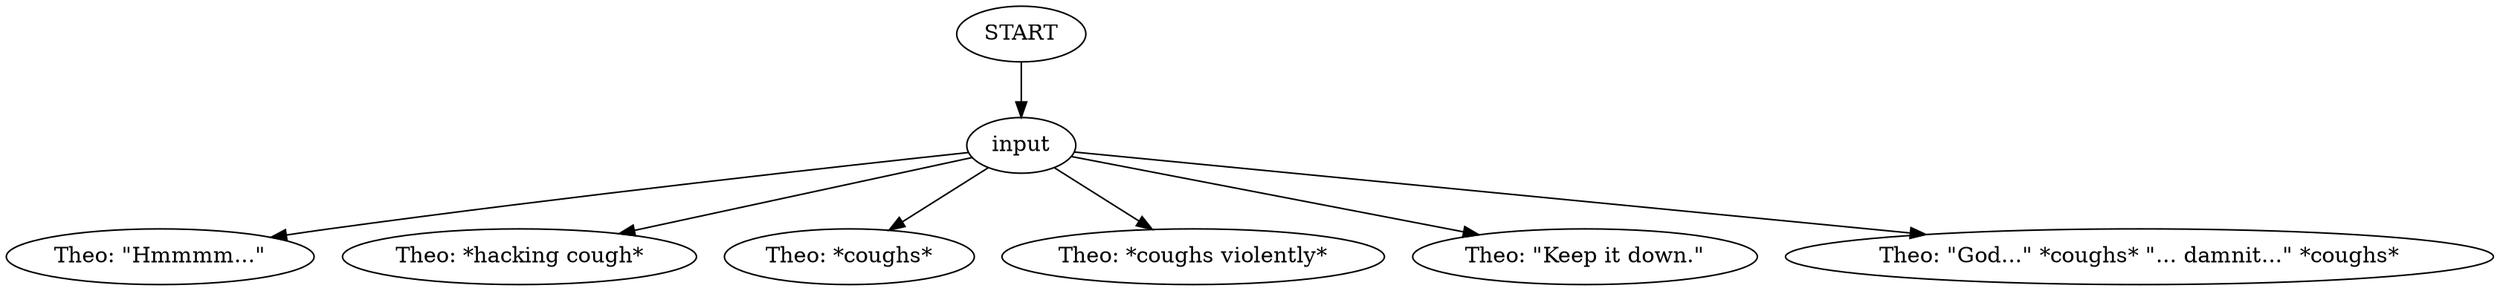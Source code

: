 # WHIRLING F1 / THEO barks
# Theo barks:
# ==================================================
digraph G {
	  0 [label="START"];
	  1 [label="input"];
	  2 [label="Theo: \"Hmmmm...\""];
	  3 [label="Theo: *hacking cough*"];
	  5 [label="Theo: *coughs*"];
	  6 [label="Theo: *coughs violently*"];
	  7 [label="Theo: \"Keep it down.\""];
	  8 [label="Theo: \"God...\" *coughs* \"... damnit...\" *coughs*"];
	  0 -> 1
	  1 -> 2
	  1 -> 3
	  1 -> 5
	  1 -> 6
	  1 -> 7
	  1 -> 8
}

